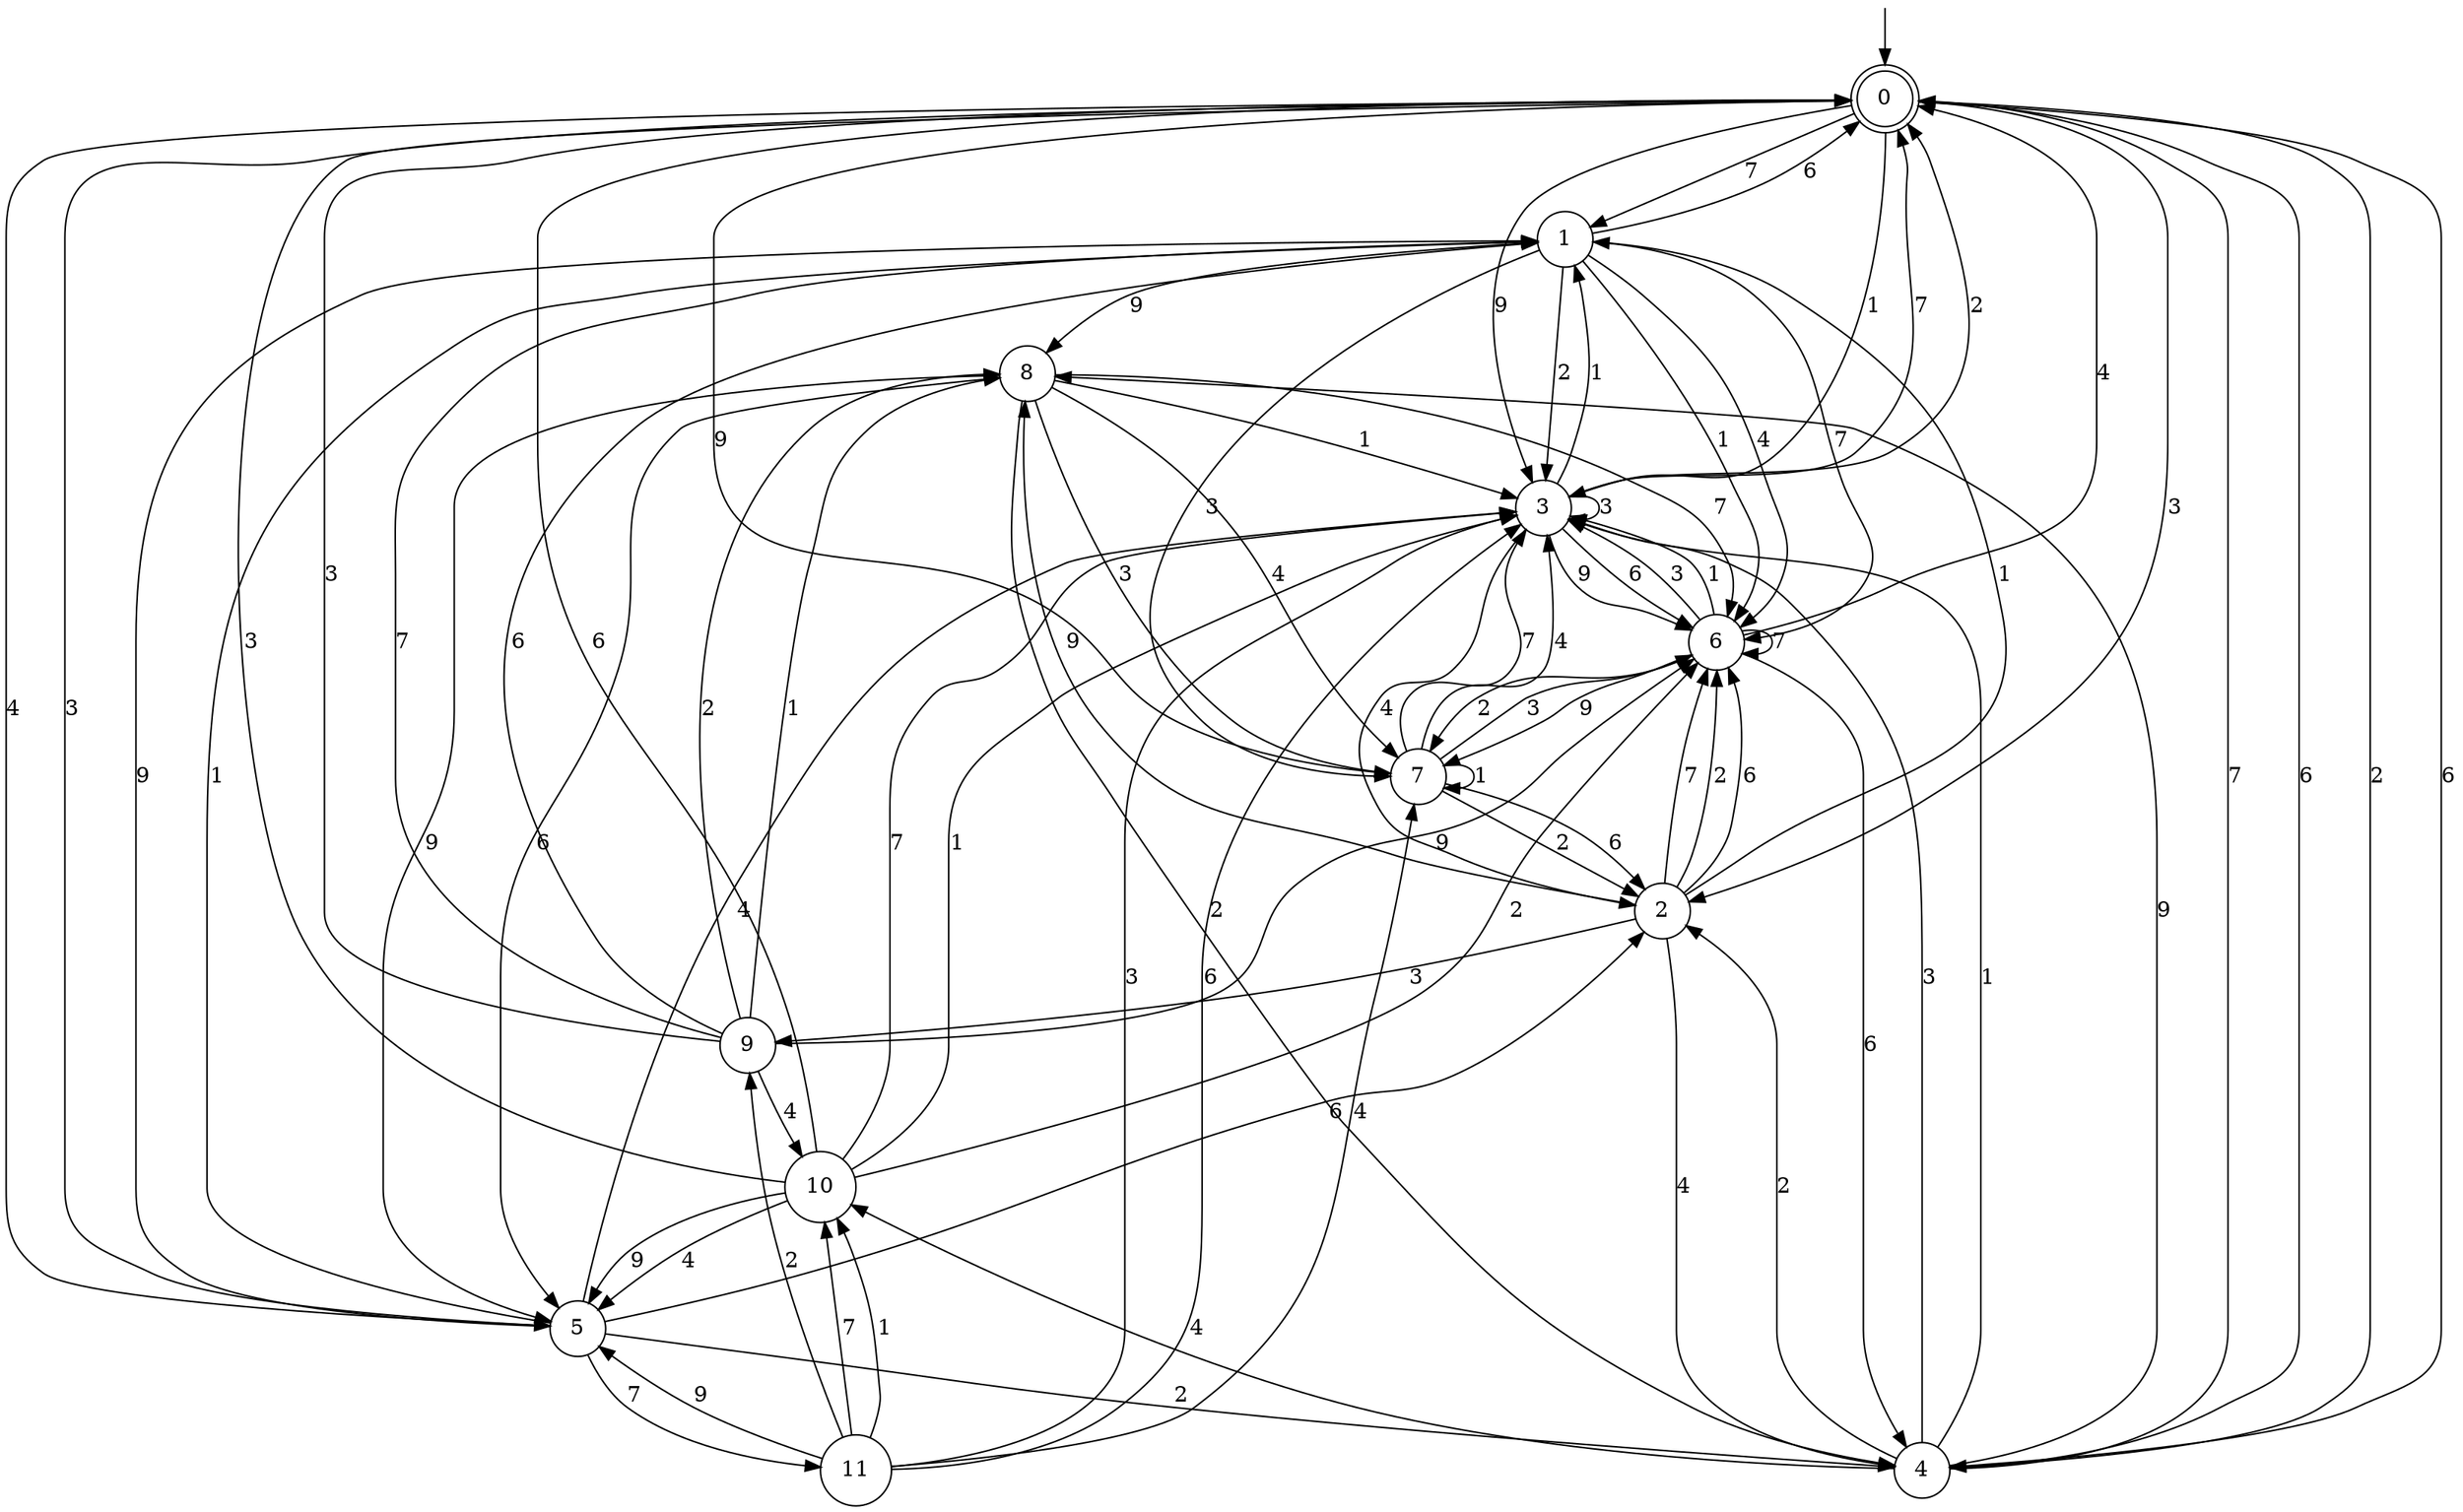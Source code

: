 digraph g {

	s0 [shape="doublecircle" label="0"];
	s1 [shape="circle" label="1"];
	s2 [shape="circle" label="2"];
	s3 [shape="circle" label="3"];
	s4 [shape="circle" label="4"];
	s5 [shape="circle" label="5"];
	s6 [shape="circle" label="6"];
	s7 [shape="circle" label="7"];
	s8 [shape="circle" label="8"];
	s9 [shape="circle" label="9"];
	s10 [shape="circle" label="10"];
	s11 [shape="circle" label="11"];
	s0 -> s1 [label="7"];
	s0 -> s2 [label="3"];
	s0 -> s3 [label="9"];
	s0 -> s4 [label="2"];
	s0 -> s3 [label="1"];
	s0 -> s4 [label="6"];
	s0 -> s5 [label="4"];
	s1 -> s6 [label="7"];
	s1 -> s7 [label="3"];
	s1 -> s8 [label="9"];
	s1 -> s3 [label="2"];
	s1 -> s6 [label="1"];
	s1 -> s0 [label="6"];
	s1 -> s6 [label="4"];
	s2 -> s6 [label="7"];
	s2 -> s9 [label="3"];
	s2 -> s8 [label="9"];
	s2 -> s6 [label="2"];
	s2 -> s1 [label="1"];
	s2 -> s6 [label="6"];
	s2 -> s4 [label="4"];
	s3 -> s0 [label="7"];
	s3 -> s3 [label="3"];
	s3 -> s6 [label="9"];
	s3 -> s0 [label="2"];
	s3 -> s1 [label="1"];
	s3 -> s6 [label="6"];
	s3 -> s2 [label="4"];
	s4 -> s0 [label="7"];
	s4 -> s3 [label="3"];
	s4 -> s8 [label="9"];
	s4 -> s2 [label="2"];
	s4 -> s3 [label="1"];
	s4 -> s0 [label="6"];
	s4 -> s10 [label="4"];
	s5 -> s11 [label="7"];
	s5 -> s0 [label="3"];
	s5 -> s1 [label="9"];
	s5 -> s4 [label="2"];
	s5 -> s1 [label="1"];
	s5 -> s2 [label="6"];
	s5 -> s3 [label="4"];
	s6 -> s6 [label="7"];
	s6 -> s3 [label="3"];
	s6 -> s7 [label="9"];
	s6 -> s7 [label="2"];
	s6 -> s3 [label="1"];
	s6 -> s4 [label="6"];
	s6 -> s0 [label="4"];
	s7 -> s3 [label="7"];
	s7 -> s6 [label="3"];
	s7 -> s0 [label="9"];
	s7 -> s2 [label="2"];
	s7 -> s7 [label="1"];
	s7 -> s2 [label="6"];
	s7 -> s3 [label="4"];
	s8 -> s6 [label="7"];
	s8 -> s7 [label="3"];
	s8 -> s5 [label="9"];
	s8 -> s4 [label="2"];
	s8 -> s3 [label="1"];
	s8 -> s5 [label="6"];
	s8 -> s7 [label="4"];
	s9 -> s1 [label="7"];
	s9 -> s0 [label="3"];
	s9 -> s6 [label="9"];
	s9 -> s8 [label="2"];
	s9 -> s8 [label="1"];
	s9 -> s1 [label="6"];
	s9 -> s10 [label="4"];
	s10 -> s3 [label="7"];
	s10 -> s0 [label="3"];
	s10 -> s5 [label="9"];
	s10 -> s6 [label="2"];
	s10 -> s3 [label="1"];
	s10 -> s0 [label="6"];
	s10 -> s5 [label="4"];
	s11 -> s10 [label="7"];
	s11 -> s3 [label="3"];
	s11 -> s5 [label="9"];
	s11 -> s9 [label="2"];
	s11 -> s10 [label="1"];
	s11 -> s3 [label="6"];
	s11 -> s7 [label="4"];

__start0 [label="" shape="none" width="0" height="0"];
__start0 -> s0;

}
